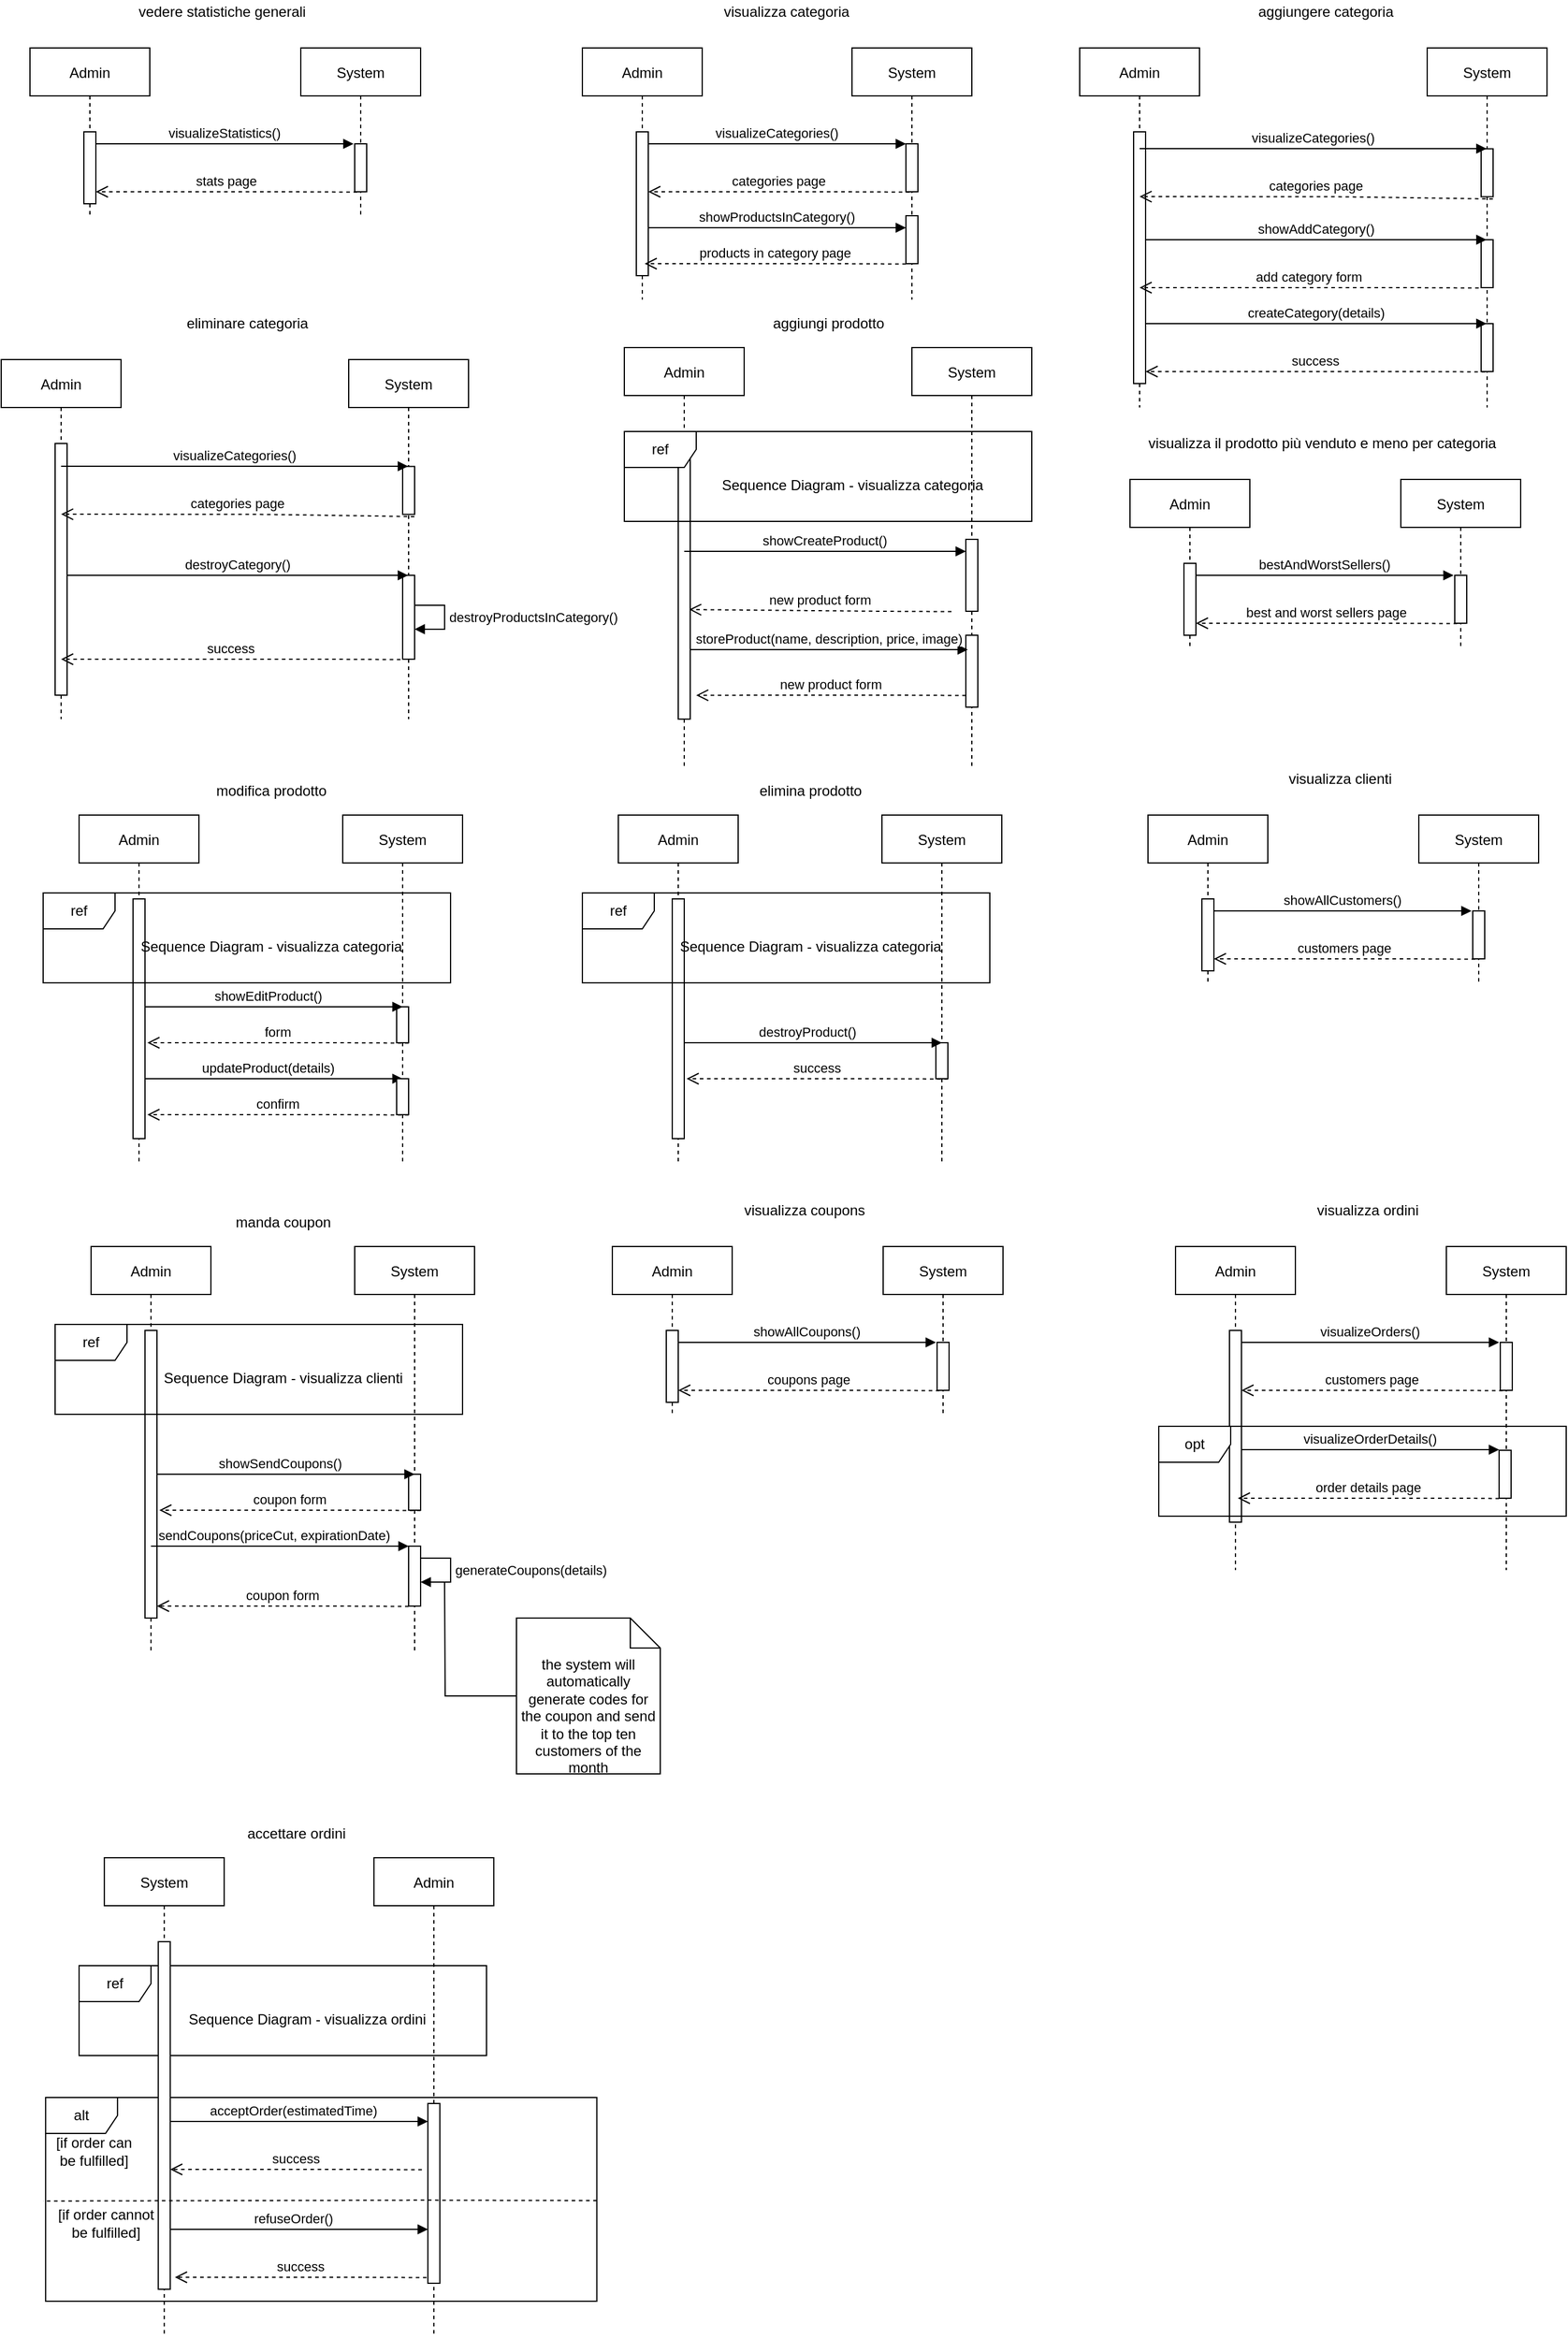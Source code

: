 <mxfile version="15.6.8" type="device"><diagram id="kgpKYQtTHZ0yAKxKKP6v" name="Page-1"><mxGraphModel dx="3566" dy="1934" grid="1" gridSize="10" guides="1" tooltips="1" connect="1" arrows="1" fold="1" page="1" pageScale="1" pageWidth="850" pageHeight="1100" math="0" shadow="0"><root><mxCell id="0"/><mxCell id="1" parent="0"/><mxCell id="o2t0H7OhNvllddnuZKgc-46" value="alt" style="shape=umlFrame;whiteSpace=wrap;html=1;" parent="1" vertex="1"><mxGeometry x="117.08" y="1820" width="460" height="170" as="geometry"/></mxCell><mxCell id="o2t0H7OhNvllddnuZKgc-4" value="Admin" style="shape=umlLifeline;perimeter=lifelinePerimeter;container=1;collapsible=0;recursiveResize=0;rounded=0;shadow=0;strokeWidth=1;" parent="1" vertex="1"><mxGeometry x="104" y="110" width="100" height="140" as="geometry"/></mxCell><mxCell id="o2t0H7OhNvllddnuZKgc-5" value="" style="points=[];perimeter=orthogonalPerimeter;rounded=0;shadow=0;strokeWidth=1;" parent="o2t0H7OhNvllddnuZKgc-4" vertex="1"><mxGeometry x="45" y="70" width="10" height="60" as="geometry"/></mxCell><mxCell id="o2t0H7OhNvllddnuZKgc-6" value="System" style="shape=umlLifeline;perimeter=lifelinePerimeter;container=1;collapsible=0;recursiveResize=0;rounded=0;shadow=0;strokeWidth=1;" parent="1" vertex="1"><mxGeometry x="330" y="110" width="100" height="140" as="geometry"/></mxCell><mxCell id="o2t0H7OhNvllddnuZKgc-7" value="" style="points=[];perimeter=orthogonalPerimeter;rounded=0;shadow=0;strokeWidth=1;" parent="o2t0H7OhNvllddnuZKgc-6" vertex="1"><mxGeometry x="45" y="80" width="10" height="40" as="geometry"/></mxCell><mxCell id="o2t0H7OhNvllddnuZKgc-9" value="visualizeStatistics()" style="verticalAlign=bottom;endArrow=block;shadow=0;strokeWidth=1;" parent="1" edge="1"><mxGeometry relative="1" as="geometry"><mxPoint x="159" y="190" as="sourcePoint"/><mxPoint x="374" y="190" as="targetPoint"/></mxGeometry></mxCell><mxCell id="o2t0H7OhNvllddnuZKgc-10" value="stats page" style="verticalAlign=bottom;endArrow=open;dashed=1;endSize=8;exitX=0.301;exitY=0.988;shadow=0;strokeWidth=1;exitDx=0;exitDy=0;exitPerimeter=0;" parent="1" edge="1"><mxGeometry relative="1" as="geometry"><mxPoint x="159" y="230" as="targetPoint"/><mxPoint x="377.01" y="230.28" as="sourcePoint"/><Array as="points"><mxPoint x="319" y="230"/></Array></mxGeometry></mxCell><mxCell id="o2t0H7OhNvllddnuZKgc-14" value="vedere statistiche generali" style="text;html=1;align=center;verticalAlign=middle;resizable=0;points=[];autosize=1;strokeColor=none;" parent="1" vertex="1"><mxGeometry x="189" y="70" width="150" height="20" as="geometry"/></mxCell><mxCell id="o2t0H7OhNvllddnuZKgc-15" value="Admin" style="shape=umlLifeline;perimeter=lifelinePerimeter;container=1;collapsible=0;recursiveResize=0;rounded=0;shadow=0;strokeWidth=1;" parent="1" vertex="1"><mxGeometry x="600" y="360" width="100" height="350" as="geometry"/></mxCell><mxCell id="o2t0H7OhNvllddnuZKgc-16" value="" style="points=[];perimeter=orthogonalPerimeter;rounded=0;shadow=0;strokeWidth=1;" parent="o2t0H7OhNvllddnuZKgc-15" vertex="1"><mxGeometry x="45" y="70" width="10" height="240" as="geometry"/></mxCell><mxCell id="o2t0H7OhNvllddnuZKgc-17" value="System" style="shape=umlLifeline;perimeter=lifelinePerimeter;container=1;collapsible=0;recursiveResize=0;rounded=0;shadow=0;strokeWidth=1;" parent="1" vertex="1"><mxGeometry x="840" y="360" width="100" height="350" as="geometry"/></mxCell><mxCell id="o2t0H7OhNvllddnuZKgc-19" value="" style="points=[];perimeter=orthogonalPerimeter;rounded=0;shadow=0;strokeWidth=1;" parent="o2t0H7OhNvllddnuZKgc-17" vertex="1"><mxGeometry x="45" y="160" width="10" height="60" as="geometry"/></mxCell><mxCell id="Sq20VGBSxBbR_wknYsBk-35" value="ref" style="shape=umlFrame;whiteSpace=wrap;html=1;" vertex="1" parent="o2t0H7OhNvllddnuZKgc-17"><mxGeometry x="-240" y="70" width="340" height="75" as="geometry"/></mxCell><mxCell id="Sq20VGBSxBbR_wknYsBk-36" value="Sequence Diagram - visualizza categoria" style="text;html=1;align=center;verticalAlign=middle;resizable=0;points=[];autosize=1;strokeColor=none;" vertex="1" parent="o2t0H7OhNvllddnuZKgc-17"><mxGeometry x="-165" y="105" width="230" height="20" as="geometry"/></mxCell><mxCell id="o2t0H7OhNvllddnuZKgc-22" value="showCreateProduct()" style="verticalAlign=bottom;endArrow=block;shadow=0;strokeWidth=1;" parent="o2t0H7OhNvllddnuZKgc-17" edge="1" source="o2t0H7OhNvllddnuZKgc-15"><mxGeometry relative="1" as="geometry"><mxPoint x="-165" y="170" as="sourcePoint"/><mxPoint x="45" y="170" as="targetPoint"/></mxGeometry></mxCell><mxCell id="Sq20VGBSxBbR_wknYsBk-37" value="" style="points=[];perimeter=orthogonalPerimeter;rounded=0;shadow=0;strokeWidth=1;" vertex="1" parent="o2t0H7OhNvllddnuZKgc-17"><mxGeometry x="45" y="240" width="10" height="60" as="geometry"/></mxCell><mxCell id="Sq20VGBSxBbR_wknYsBk-39" value="new product form" style="verticalAlign=bottom;endArrow=open;dashed=1;endSize=8;exitX=0.301;exitY=0.988;shadow=0;strokeWidth=1;exitDx=0;exitDy=0;exitPerimeter=0;entryX=1.5;entryY=0.917;entryDx=0;entryDy=0;entryPerimeter=0;" edge="1" parent="o2t0H7OhNvllddnuZKgc-17" target="o2t0H7OhNvllddnuZKgc-16"><mxGeometry relative="1" as="geometry"><mxPoint x="-163.01" y="290" as="targetPoint"/><mxPoint x="45" y="290.28" as="sourcePoint"/><Array as="points"><mxPoint x="-13.01" y="290"/></Array></mxGeometry></mxCell><mxCell id="o2t0H7OhNvllddnuZKgc-24" value="new product form" style="verticalAlign=bottom;endArrow=open;dashed=1;endSize=8;exitX=0.301;exitY=0.988;shadow=0;strokeWidth=1;exitDx=0;exitDy=0;exitPerimeter=0;entryX=0.91;entryY=0.619;entryDx=0;entryDy=0;entryPerimeter=0;" parent="1" edge="1" target="o2t0H7OhNvllddnuZKgc-16"><mxGeometry relative="1" as="geometry"><mxPoint x="665" y="580" as="targetPoint"/><mxPoint x="873.01" y="580.28" as="sourcePoint"/><Array as="points"><mxPoint x="815" y="580"/></Array></mxGeometry></mxCell><mxCell id="o2t0H7OhNvllddnuZKgc-25" value="aggiungi prodotto" style="text;html=1;align=center;verticalAlign=middle;resizable=0;points=[];autosize=1;strokeColor=none;" parent="1" vertex="1"><mxGeometry x="715" y="330" width="110" height="20" as="geometry"/></mxCell><mxCell id="o2t0H7OhNvllddnuZKgc-26" value="Admin" style="shape=umlLifeline;perimeter=lifelinePerimeter;container=1;collapsible=0;recursiveResize=0;rounded=0;shadow=0;strokeWidth=1;" parent="1" vertex="1"><mxGeometry x="391.08" y="1620" width="100" height="400" as="geometry"/></mxCell><mxCell id="o2t0H7OhNvllddnuZKgc-27" value="" style="points=[];perimeter=orthogonalPerimeter;rounded=0;shadow=0;strokeWidth=1;" parent="o2t0H7OhNvllddnuZKgc-26" vertex="1"><mxGeometry x="45" y="205" width="10" height="150" as="geometry"/></mxCell><mxCell id="Sq20VGBSxBbR_wknYsBk-111" value="ref" style="shape=umlFrame;whiteSpace=wrap;html=1;" vertex="1" parent="o2t0H7OhNvllddnuZKgc-26"><mxGeometry x="-246.08" y="90" width="340" height="75" as="geometry"/></mxCell><mxCell id="Sq20VGBSxBbR_wknYsBk-112" value="Sequence Diagram - visualizza ordini" style="text;html=1;align=center;verticalAlign=middle;resizable=0;points=[];autosize=1;strokeColor=none;" vertex="1" parent="o2t0H7OhNvllddnuZKgc-26"><mxGeometry x="-161.08" y="125" width="210" height="20" as="geometry"/></mxCell><mxCell id="Sq20VGBSxBbR_wknYsBk-115" value="refuseOrder()" style="verticalAlign=bottom;endArrow=block;shadow=0;strokeWidth=1;" edge="1" parent="o2t0H7OhNvllddnuZKgc-26"><mxGeometry x="-0.043" relative="1" as="geometry"><mxPoint x="-170.0" y="310" as="sourcePoint"/><mxPoint x="45.0" y="310" as="targetPoint"/><mxPoint as="offset"/></mxGeometry></mxCell><mxCell id="Sq20VGBSxBbR_wknYsBk-114" value="acceptOrder(estimatedTime)" style="verticalAlign=bottom;endArrow=block;shadow=0;strokeWidth=1;" edge="1" parent="o2t0H7OhNvllddnuZKgc-26"><mxGeometry x="-0.043" relative="1" as="geometry"><mxPoint x="-170.0" y="220" as="sourcePoint"/><mxPoint x="45" y="220" as="targetPoint"/><mxPoint as="offset"/></mxGeometry></mxCell><mxCell id="o2t0H7OhNvllddnuZKgc-28" value="System" style="shape=umlLifeline;perimeter=lifelinePerimeter;container=1;collapsible=0;recursiveResize=0;rounded=0;shadow=0;strokeWidth=1;" parent="1" vertex="1"><mxGeometry x="166.08" y="1620" width="100" height="400" as="geometry"/></mxCell><mxCell id="o2t0H7OhNvllddnuZKgc-29" value="" style="points=[];perimeter=orthogonalPerimeter;rounded=0;shadow=0;strokeWidth=1;" parent="o2t0H7OhNvllddnuZKgc-28" vertex="1"><mxGeometry x="45" y="70" width="10" height="290" as="geometry"/></mxCell><mxCell id="o2t0H7OhNvllddnuZKgc-47" value="" style="verticalAlign=bottom;endArrow=none;dashed=1;endSize=8;shadow=0;strokeWidth=1;endFill=0;entryX=-0.005;entryY=0.502;entryDx=0;entryDy=0;entryPerimeter=0;" parent="1" edge="1"><mxGeometry relative="1" as="geometry"><mxPoint x="115.005" y="1906.388" as="targetPoint"/><mxPoint x="577.08" y="1906" as="sourcePoint"/><Array as="points"><mxPoint x="515.29" y="1905.87"/><mxPoint x="431.58" y="1905.66"/></Array></mxGeometry></mxCell><mxCell id="o2t0H7OhNvllddnuZKgc-51" value="[if order can &lt;br&gt;be fulfilled]" style="text;html=1;align=center;verticalAlign=middle;resizable=0;points=[];autosize=1;strokeColor=none;" parent="1" vertex="1"><mxGeometry x="117.08" y="1850" width="80" height="30" as="geometry"/></mxCell><mxCell id="hp5bdBLdul__STMX-VrE-1" value="accettare ordini" style="text;html=1;align=center;verticalAlign=middle;resizable=0;points=[];autosize=1;strokeColor=none;" parent="1" vertex="1"><mxGeometry x="276.08" y="1590" width="100" height="20" as="geometry"/></mxCell><mxCell id="hp5bdBLdul__STMX-VrE-14" value="[if order cannot&lt;br&gt;be fulfilled]" style="text;html=1;align=center;verticalAlign=middle;resizable=0;points=[];autosize=1;strokeColor=none;" parent="1" vertex="1"><mxGeometry x="117.08" y="1910" width="100" height="30" as="geometry"/></mxCell><mxCell id="hp5bdBLdul__STMX-VrE-15" value="Admin" style="shape=umlLifeline;perimeter=lifelinePerimeter;container=1;collapsible=0;recursiveResize=0;rounded=0;shadow=0;strokeWidth=1;" parent="1" vertex="1"><mxGeometry x="145" y="750" width="100" height="290" as="geometry"/></mxCell><mxCell id="hp5bdBLdul__STMX-VrE-16" value="" style="points=[];perimeter=orthogonalPerimeter;rounded=0;shadow=0;strokeWidth=1;" parent="hp5bdBLdul__STMX-VrE-15" vertex="1"><mxGeometry x="45" y="70" width="10" height="200" as="geometry"/></mxCell><mxCell id="hp5bdBLdul__STMX-VrE-17" value="System" style="shape=umlLifeline;perimeter=lifelinePerimeter;container=1;collapsible=0;recursiveResize=0;rounded=0;shadow=0;strokeWidth=1;" parent="1" vertex="1"><mxGeometry x="365" y="750" width="100" height="290" as="geometry"/></mxCell><mxCell id="hp5bdBLdul__STMX-VrE-18" value="" style="points=[];perimeter=orthogonalPerimeter;rounded=0;shadow=0;strokeWidth=1;" parent="hp5bdBLdul__STMX-VrE-17" vertex="1"><mxGeometry x="45" y="160" width="10" height="30" as="geometry"/></mxCell><mxCell id="hp5bdBLdul__STMX-VrE-19" value="ref" style="shape=umlFrame;whiteSpace=wrap;html=1;" parent="1" vertex="1"><mxGeometry x="115" y="815" width="340" height="75" as="geometry"/></mxCell><mxCell id="hp5bdBLdul__STMX-VrE-20" value="Sequence Diagram - visualizza categoria" style="text;html=1;align=center;verticalAlign=middle;resizable=0;points=[];autosize=1;strokeColor=none;" parent="1" vertex="1"><mxGeometry x="190" y="850" width="230" height="20" as="geometry"/></mxCell><mxCell id="hp5bdBLdul__STMX-VrE-21" value="showEditProduct()" style="verticalAlign=bottom;endArrow=block;shadow=0;strokeWidth=1;" parent="1" edge="1"><mxGeometry x="-0.043" relative="1" as="geometry"><mxPoint x="200" y="910" as="sourcePoint"/><mxPoint x="415" y="910" as="targetPoint"/><mxPoint as="offset"/></mxGeometry></mxCell><mxCell id="hp5bdBLdul__STMX-VrE-22" value="form" style="verticalAlign=bottom;endArrow=open;dashed=1;endSize=8;exitX=0.301;exitY=0.988;shadow=0;strokeWidth=1;exitDx=0;exitDy=0;exitPerimeter=0;" parent="1" edge="1"><mxGeometry relative="1" as="geometry"><mxPoint x="201.99" y="940" as="targetPoint"/><mxPoint x="420.0" y="940.28" as="sourcePoint"/><Array as="points"><mxPoint x="361.99" y="940"/></Array></mxGeometry></mxCell><mxCell id="hp5bdBLdul__STMX-VrE-23" value="updateProduct(details)" style="verticalAlign=bottom;endArrow=block;shadow=0;strokeWidth=1;" parent="1" edge="1"><mxGeometry x="-0.043" relative="1" as="geometry"><mxPoint x="200" y="970" as="sourcePoint"/><mxPoint x="415" y="970" as="targetPoint"/><mxPoint as="offset"/></mxGeometry></mxCell><mxCell id="hp5bdBLdul__STMX-VrE-24" value="" style="points=[];perimeter=orthogonalPerimeter;rounded=0;shadow=0;strokeWidth=1;" parent="1" vertex="1"><mxGeometry x="410" y="970" width="10" height="30" as="geometry"/></mxCell><mxCell id="hp5bdBLdul__STMX-VrE-25" value="confirm" style="verticalAlign=bottom;endArrow=open;dashed=1;endSize=8;exitX=0.301;exitY=0.988;shadow=0;strokeWidth=1;exitDx=0;exitDy=0;exitPerimeter=0;" parent="1" edge="1"><mxGeometry relative="1" as="geometry"><mxPoint x="201.99" y="1000" as="targetPoint"/><mxPoint x="420.0" y="1000.28" as="sourcePoint"/><Array as="points"><mxPoint x="361.99" y="1000"/></Array></mxGeometry></mxCell><mxCell id="hp5bdBLdul__STMX-VrE-28" value="modifica prodotto" style="text;html=1;align=center;verticalAlign=middle;resizable=0;points=[];autosize=1;strokeColor=none;" parent="1" vertex="1"><mxGeometry x="250" y="720" width="110" height="20" as="geometry"/></mxCell><mxCell id="Sq20VGBSxBbR_wknYsBk-1" value="Admin" style="shape=umlLifeline;perimeter=lifelinePerimeter;container=1;collapsible=0;recursiveResize=0;rounded=0;shadow=0;strokeWidth=1;" vertex="1" parent="1"><mxGeometry x="565" y="110" width="100" height="210" as="geometry"/></mxCell><mxCell id="Sq20VGBSxBbR_wknYsBk-2" value="" style="points=[];perimeter=orthogonalPerimeter;rounded=0;shadow=0;strokeWidth=1;" vertex="1" parent="Sq20VGBSxBbR_wknYsBk-1"><mxGeometry x="45" y="70" width="10" height="120" as="geometry"/></mxCell><mxCell id="Sq20VGBSxBbR_wknYsBk-3" value="System" style="shape=umlLifeline;perimeter=lifelinePerimeter;container=1;collapsible=0;recursiveResize=0;rounded=0;shadow=0;strokeWidth=1;" vertex="1" parent="1"><mxGeometry x="790" y="110" width="100" height="210" as="geometry"/></mxCell><mxCell id="Sq20VGBSxBbR_wknYsBk-4" value="" style="points=[];perimeter=orthogonalPerimeter;rounded=0;shadow=0;strokeWidth=1;" vertex="1" parent="Sq20VGBSxBbR_wknYsBk-3"><mxGeometry x="45" y="80" width="10" height="40" as="geometry"/></mxCell><mxCell id="Sq20VGBSxBbR_wknYsBk-40" value="" style="points=[];perimeter=orthogonalPerimeter;rounded=0;shadow=0;strokeWidth=1;" vertex="1" parent="Sq20VGBSxBbR_wknYsBk-3"><mxGeometry x="45" y="140" width="10" height="40" as="geometry"/></mxCell><mxCell id="Sq20VGBSxBbR_wknYsBk-42" value="products in category page" style="verticalAlign=bottom;endArrow=open;dashed=1;endSize=8;exitX=0.301;exitY=0.988;shadow=0;strokeWidth=1;exitDx=0;exitDy=0;exitPerimeter=0;" edge="1" parent="Sq20VGBSxBbR_wknYsBk-3"><mxGeometry relative="1" as="geometry"><mxPoint x="-173.01" y="180" as="targetPoint"/><mxPoint x="45" y="180.28" as="sourcePoint"/><Array as="points"><mxPoint x="-13.01" y="180"/></Array></mxGeometry></mxCell><mxCell id="Sq20VGBSxBbR_wknYsBk-5" value="visualizeCategories()" style="verticalAlign=bottom;endArrow=block;shadow=0;strokeWidth=1;" edge="1" parent="1"><mxGeometry relative="1" as="geometry"><mxPoint x="620" y="190" as="sourcePoint"/><mxPoint x="835" y="190" as="targetPoint"/></mxGeometry></mxCell><mxCell id="Sq20VGBSxBbR_wknYsBk-6" value="categories page" style="verticalAlign=bottom;endArrow=open;dashed=1;endSize=8;exitX=0.301;exitY=0.988;shadow=0;strokeWidth=1;exitDx=0;exitDy=0;exitPerimeter=0;" edge="1" parent="1"><mxGeometry relative="1" as="geometry"><mxPoint x="620" y="230" as="targetPoint"/><mxPoint x="838.01" y="230.28" as="sourcePoint"/><Array as="points"><mxPoint x="780" y="230"/></Array></mxGeometry></mxCell><mxCell id="Sq20VGBSxBbR_wknYsBk-7" value="visualizza categoria" style="text;html=1;align=center;verticalAlign=middle;resizable=0;points=[];autosize=1;strokeColor=none;" vertex="1" parent="1"><mxGeometry x="675" y="70" width="120" height="20" as="geometry"/></mxCell><mxCell id="Sq20VGBSxBbR_wknYsBk-8" value="Admin" style="shape=umlLifeline;perimeter=lifelinePerimeter;container=1;collapsible=0;recursiveResize=0;rounded=0;shadow=0;strokeWidth=1;" vertex="1" parent="1"><mxGeometry x="980" y="110" width="100" height="300" as="geometry"/></mxCell><mxCell id="Sq20VGBSxBbR_wknYsBk-9" value="" style="points=[];perimeter=orthogonalPerimeter;rounded=0;shadow=0;strokeWidth=1;" vertex="1" parent="Sq20VGBSxBbR_wknYsBk-8"><mxGeometry x="45" y="70" width="10" height="210" as="geometry"/></mxCell><mxCell id="Sq20VGBSxBbR_wknYsBk-10" value="System" style="shape=umlLifeline;perimeter=lifelinePerimeter;container=1;collapsible=0;recursiveResize=0;rounded=0;shadow=0;strokeWidth=1;" vertex="1" parent="1"><mxGeometry x="1270" y="110" width="100" height="300" as="geometry"/></mxCell><mxCell id="Sq20VGBSxBbR_wknYsBk-11" value="" style="points=[];perimeter=orthogonalPerimeter;rounded=0;shadow=0;strokeWidth=1;" vertex="1" parent="Sq20VGBSxBbR_wknYsBk-10"><mxGeometry x="45" y="160" width="10" height="40" as="geometry"/></mxCell><mxCell id="Sq20VGBSxBbR_wknYsBk-19" value="" style="points=[];perimeter=orthogonalPerimeter;rounded=0;shadow=0;strokeWidth=1;" vertex="1" parent="Sq20VGBSxBbR_wknYsBk-10"><mxGeometry x="45" y="230" width="10" height="40" as="geometry"/></mxCell><mxCell id="Sq20VGBSxBbR_wknYsBk-43" value="" style="points=[];perimeter=orthogonalPerimeter;rounded=0;shadow=0;strokeWidth=1;" vertex="1" parent="Sq20VGBSxBbR_wknYsBk-10"><mxGeometry x="45" y="84.17" width="10" height="40" as="geometry"/></mxCell><mxCell id="Sq20VGBSxBbR_wknYsBk-12" value="aggiungere categoria" style="text;html=1;align=center;verticalAlign=middle;resizable=0;points=[];autosize=1;strokeColor=none;" vertex="1" parent="1"><mxGeometry x="1120" y="70" width="130" height="20" as="geometry"/></mxCell><mxCell id="Sq20VGBSxBbR_wknYsBk-17" value="showAddCategory()" style="verticalAlign=bottom;endArrow=block;shadow=0;strokeWidth=1;" edge="1" parent="1" target="Sq20VGBSxBbR_wknYsBk-10"><mxGeometry relative="1" as="geometry"><mxPoint x="1035" y="270" as="sourcePoint"/><mxPoint x="1250" y="270" as="targetPoint"/></mxGeometry></mxCell><mxCell id="Sq20VGBSxBbR_wknYsBk-18" value="add category form" style="verticalAlign=bottom;endArrow=open;dashed=1;endSize=8;exitX=0.301;exitY=0.988;shadow=0;strokeWidth=1;exitDx=0;exitDy=0;exitPerimeter=0;" edge="1" parent="1" target="Sq20VGBSxBbR_wknYsBk-8"><mxGeometry relative="1" as="geometry"><mxPoint x="1095" y="310" as="targetPoint"/><mxPoint x="1313.01" y="310.28" as="sourcePoint"/><Array as="points"><mxPoint x="1255" y="310"/></Array></mxGeometry></mxCell><mxCell id="Sq20VGBSxBbR_wknYsBk-20" value="createCategory(details)" style="verticalAlign=bottom;endArrow=block;shadow=0;strokeWidth=1;" edge="1" parent="1"><mxGeometry relative="1" as="geometry"><mxPoint x="1035" y="340" as="sourcePoint"/><mxPoint x="1319.5" y="340" as="targetPoint"/></mxGeometry></mxCell><mxCell id="Sq20VGBSxBbR_wknYsBk-21" value="success" style="verticalAlign=bottom;endArrow=open;dashed=1;endSize=8;exitX=0.301;exitY=0.988;shadow=0;strokeWidth=1;exitDx=0;exitDy=0;exitPerimeter=0;" edge="1" parent="1"><mxGeometry relative="1" as="geometry"><mxPoint x="1034.997" y="380" as="targetPoint"/><mxPoint x="1318.34" y="380.28" as="sourcePoint"/><Array as="points"><mxPoint x="1260.33" y="380"/></Array></mxGeometry></mxCell><mxCell id="Sq20VGBSxBbR_wknYsBk-22" value="Admin" style="shape=umlLifeline;perimeter=lifelinePerimeter;container=1;collapsible=0;recursiveResize=0;rounded=0;shadow=0;strokeWidth=1;" vertex="1" parent="1"><mxGeometry x="80" y="370" width="100" height="300" as="geometry"/></mxCell><mxCell id="Sq20VGBSxBbR_wknYsBk-23" value="" style="points=[];perimeter=orthogonalPerimeter;rounded=0;shadow=0;strokeWidth=1;" vertex="1" parent="Sq20VGBSxBbR_wknYsBk-22"><mxGeometry x="45" y="70" width="10" height="210" as="geometry"/></mxCell><mxCell id="Sq20VGBSxBbR_wknYsBk-24" value="System" style="shape=umlLifeline;perimeter=lifelinePerimeter;container=1;collapsible=0;recursiveResize=0;rounded=0;shadow=0;strokeWidth=1;" vertex="1" parent="1"><mxGeometry x="370" y="370" width="100" height="300" as="geometry"/></mxCell><mxCell id="Sq20VGBSxBbR_wknYsBk-25" value="" style="points=[];perimeter=orthogonalPerimeter;rounded=0;shadow=0;strokeWidth=1;" vertex="1" parent="Sq20VGBSxBbR_wknYsBk-24"><mxGeometry x="45" y="180" width="10" height="70" as="geometry"/></mxCell><mxCell id="Sq20VGBSxBbR_wknYsBk-34" value="destroyProductsInCategory()" style="edgeStyle=orthogonalEdgeStyle;html=1;align=left;spacingLeft=2;endArrow=block;rounded=0;entryX=1;entryY=0;fillColor=#f8cecc;" edge="1" parent="Sq20VGBSxBbR_wknYsBk-24"><mxGeometry relative="1" as="geometry"><mxPoint x="55.03" y="204.98" as="sourcePoint"/><Array as="points"><mxPoint x="80.03" y="204.98"/><mxPoint x="80.03" y="224.98"/></Array><mxPoint x="55" y="224.98" as="targetPoint"/></mxGeometry></mxCell><mxCell id="Sq20VGBSxBbR_wknYsBk-46" value="" style="points=[];perimeter=orthogonalPerimeter;rounded=0;shadow=0;strokeWidth=1;" vertex="1" parent="Sq20VGBSxBbR_wknYsBk-24"><mxGeometry x="45" y="89.17" width="10" height="40" as="geometry"/></mxCell><mxCell id="Sq20VGBSxBbR_wknYsBk-47" value="visualizeCategories()" style="verticalAlign=bottom;endArrow=block;shadow=0;strokeWidth=1;" edge="1" parent="Sq20VGBSxBbR_wknYsBk-24"><mxGeometry relative="1" as="geometry"><mxPoint x="-240" y="89.0" as="sourcePoint"/><mxPoint x="49.5" y="89.0" as="targetPoint"/></mxGeometry></mxCell><mxCell id="Sq20VGBSxBbR_wknYsBk-48" value="categories page" style="verticalAlign=bottom;endArrow=open;dashed=1;endSize=8;exitX=0.548;exitY=0.42;shadow=0;strokeWidth=1;exitDx=0;exitDy=0;exitPerimeter=0;" edge="1" parent="Sq20VGBSxBbR_wknYsBk-24"><mxGeometry relative="1" as="geometry"><mxPoint x="-240" y="129.0" as="targetPoint"/><mxPoint x="54.8" y="131.0" as="sourcePoint"/><Array as="points"><mxPoint x="-70" y="129.17"/></Array></mxGeometry></mxCell><mxCell id="Sq20VGBSxBbR_wknYsBk-29" value="eliminare categoria" style="text;html=1;align=center;verticalAlign=middle;resizable=0;points=[];autosize=1;strokeColor=none;" vertex="1" parent="1"><mxGeometry x="225" y="330" width="120" height="20" as="geometry"/></mxCell><mxCell id="Sq20VGBSxBbR_wknYsBk-30" value="destroyCategory()" style="verticalAlign=bottom;endArrow=block;shadow=0;strokeWidth=1;" edge="1" parent="1"><mxGeometry relative="1" as="geometry"><mxPoint x="135" y="550" as="sourcePoint"/><mxPoint x="419.5" y="550.0" as="targetPoint"/></mxGeometry></mxCell><mxCell id="Sq20VGBSxBbR_wknYsBk-31" value="success" style="verticalAlign=bottom;endArrow=open;dashed=1;endSize=8;exitX=0.301;exitY=0.988;shadow=0;strokeWidth=1;exitDx=0;exitDy=0;exitPerimeter=0;" edge="1" parent="1"><mxGeometry relative="1" as="geometry"><mxPoint x="130.0" y="620.0" as="targetPoint"/><mxPoint x="413.2" y="620.28" as="sourcePoint"/><Array as="points"><mxPoint x="355.19" y="620"/></Array></mxGeometry></mxCell><mxCell id="Sq20VGBSxBbR_wknYsBk-38" value="storeProduct(name, description, price, image)" style="verticalAlign=bottom;endArrow=block;shadow=0;strokeWidth=1;entryX=0.167;entryY=0.2;entryDx=0;entryDy=0;entryPerimeter=0;" edge="1" parent="1" source="o2t0H7OhNvllddnuZKgc-16" target="Sq20VGBSxBbR_wknYsBk-37"><mxGeometry relative="1" as="geometry"><mxPoint x="665" y="610" as="sourcePoint"/><mxPoint x="875" y="610" as="targetPoint"/></mxGeometry></mxCell><mxCell id="Sq20VGBSxBbR_wknYsBk-41" value="showProductsInCategory()" style="verticalAlign=bottom;endArrow=block;shadow=0;strokeWidth=1;" edge="1" parent="1"><mxGeometry relative="1" as="geometry"><mxPoint x="620" y="260" as="sourcePoint"/><mxPoint x="835" y="260" as="targetPoint"/></mxGeometry></mxCell><mxCell id="Sq20VGBSxBbR_wknYsBk-44" value="visualizeCategories()" style="verticalAlign=bottom;endArrow=block;shadow=0;strokeWidth=1;" edge="1" parent="1" target="Sq20VGBSxBbR_wknYsBk-10"><mxGeometry relative="1" as="geometry"><mxPoint x="1030" y="194" as="sourcePoint"/><mxPoint x="1255" y="194.17" as="targetPoint"/></mxGeometry></mxCell><mxCell id="Sq20VGBSxBbR_wknYsBk-45" value="categories page" style="verticalAlign=bottom;endArrow=open;dashed=1;endSize=8;exitX=0.548;exitY=0.42;shadow=0;strokeWidth=1;exitDx=0;exitDy=0;exitPerimeter=0;" edge="1" parent="1" source="Sq20VGBSxBbR_wknYsBk-10"><mxGeometry relative="1" as="geometry"><mxPoint x="1030" y="234" as="targetPoint"/><mxPoint x="1258.01" y="234.45" as="sourcePoint"/><Array as="points"><mxPoint x="1200" y="234.17"/></Array></mxGeometry></mxCell><mxCell id="Sq20VGBSxBbR_wknYsBk-49" value="Admin" style="shape=umlLifeline;perimeter=lifelinePerimeter;container=1;collapsible=0;recursiveResize=0;rounded=0;shadow=0;strokeWidth=1;" vertex="1" parent="1"><mxGeometry x="595" y="750" width="100" height="290" as="geometry"/></mxCell><mxCell id="Sq20VGBSxBbR_wknYsBk-50" value="" style="points=[];perimeter=orthogonalPerimeter;rounded=0;shadow=0;strokeWidth=1;" vertex="1" parent="Sq20VGBSxBbR_wknYsBk-49"><mxGeometry x="45" y="70" width="10" height="200" as="geometry"/></mxCell><mxCell id="Sq20VGBSxBbR_wknYsBk-51" value="System" style="shape=umlLifeline;perimeter=lifelinePerimeter;container=1;collapsible=0;recursiveResize=0;rounded=0;shadow=0;strokeWidth=1;" vertex="1" parent="1"><mxGeometry x="815" y="750" width="100" height="290" as="geometry"/></mxCell><mxCell id="Sq20VGBSxBbR_wknYsBk-52" value="" style="points=[];perimeter=orthogonalPerimeter;rounded=0;shadow=0;strokeWidth=1;" vertex="1" parent="Sq20VGBSxBbR_wknYsBk-51"><mxGeometry x="45" y="190" width="10" height="30" as="geometry"/></mxCell><mxCell id="Sq20VGBSxBbR_wknYsBk-53" value="ref" style="shape=umlFrame;whiteSpace=wrap;html=1;" vertex="1" parent="1"><mxGeometry x="565" y="815" width="340" height="75" as="geometry"/></mxCell><mxCell id="Sq20VGBSxBbR_wknYsBk-54" value="Sequence Diagram - visualizza categoria" style="text;html=1;align=center;verticalAlign=middle;resizable=0;points=[];autosize=1;strokeColor=none;" vertex="1" parent="1"><mxGeometry x="640" y="850" width="230" height="20" as="geometry"/></mxCell><mxCell id="Sq20VGBSxBbR_wknYsBk-55" value="destroyProduct()" style="verticalAlign=bottom;endArrow=block;shadow=0;strokeWidth=1;" edge="1" parent="1"><mxGeometry x="-0.043" relative="1" as="geometry"><mxPoint x="650" y="940" as="sourcePoint"/><mxPoint x="865" y="940" as="targetPoint"/><mxPoint as="offset"/></mxGeometry></mxCell><mxCell id="Sq20VGBSxBbR_wknYsBk-56" value="success" style="verticalAlign=bottom;endArrow=open;dashed=1;endSize=8;exitX=0.301;exitY=0.988;shadow=0;strokeWidth=1;exitDx=0;exitDy=0;exitPerimeter=0;" edge="1" parent="1"><mxGeometry relative="1" as="geometry"><mxPoint x="651.99" y="970" as="targetPoint"/><mxPoint x="870.0" y="970.28" as="sourcePoint"/><Array as="points"><mxPoint x="811.99" y="970"/></Array></mxGeometry></mxCell><mxCell id="Sq20VGBSxBbR_wknYsBk-60" value="elimina prodotto" style="text;html=1;align=center;verticalAlign=middle;resizable=0;points=[];autosize=1;strokeColor=none;" vertex="1" parent="1"><mxGeometry x="705" y="720" width="100" height="20" as="geometry"/></mxCell><mxCell id="Sq20VGBSxBbR_wknYsBk-62" value="Admin" style="shape=umlLifeline;perimeter=lifelinePerimeter;container=1;collapsible=0;recursiveResize=0;rounded=0;shadow=0;strokeWidth=1;" vertex="1" parent="1"><mxGeometry x="1022" y="470" width="100" height="140" as="geometry"/></mxCell><mxCell id="Sq20VGBSxBbR_wknYsBk-63" value="" style="points=[];perimeter=orthogonalPerimeter;rounded=0;shadow=0;strokeWidth=1;" vertex="1" parent="Sq20VGBSxBbR_wknYsBk-62"><mxGeometry x="45" y="70" width="10" height="60" as="geometry"/></mxCell><mxCell id="Sq20VGBSxBbR_wknYsBk-64" value="System" style="shape=umlLifeline;perimeter=lifelinePerimeter;container=1;collapsible=0;recursiveResize=0;rounded=0;shadow=0;strokeWidth=1;" vertex="1" parent="1"><mxGeometry x="1248" y="470" width="100" height="140" as="geometry"/></mxCell><mxCell id="Sq20VGBSxBbR_wknYsBk-65" value="" style="points=[];perimeter=orthogonalPerimeter;rounded=0;shadow=0;strokeWidth=1;" vertex="1" parent="Sq20VGBSxBbR_wknYsBk-64"><mxGeometry x="45" y="80" width="10" height="40" as="geometry"/></mxCell><mxCell id="Sq20VGBSxBbR_wknYsBk-66" value="bestAndWorstSellers()" style="verticalAlign=bottom;endArrow=block;shadow=0;strokeWidth=1;" edge="1" parent="1"><mxGeometry relative="1" as="geometry"><mxPoint x="1077" y="550" as="sourcePoint"/><mxPoint x="1292" y="550" as="targetPoint"/></mxGeometry></mxCell><mxCell id="Sq20VGBSxBbR_wknYsBk-67" value="best and worst sellers page" style="verticalAlign=bottom;endArrow=open;dashed=1;endSize=8;exitX=0.301;exitY=0.988;shadow=0;strokeWidth=1;exitDx=0;exitDy=0;exitPerimeter=0;" edge="1" parent="1"><mxGeometry relative="1" as="geometry"><mxPoint x="1077" y="590" as="targetPoint"/><mxPoint x="1295.01" y="590.28" as="sourcePoint"/><Array as="points"><mxPoint x="1237" y="590"/></Array></mxGeometry></mxCell><mxCell id="Sq20VGBSxBbR_wknYsBk-68" value="visualizza il prodotto più venduto e meno per categoria" style="text;html=1;align=center;verticalAlign=middle;resizable=0;points=[];autosize=1;strokeColor=none;" vertex="1" parent="1"><mxGeometry x="1027" y="430" width="310" height="20" as="geometry"/></mxCell><mxCell id="Sq20VGBSxBbR_wknYsBk-69" value="Admin" style="shape=umlLifeline;perimeter=lifelinePerimeter;container=1;collapsible=0;recursiveResize=0;rounded=0;shadow=0;strokeWidth=1;" vertex="1" parent="1"><mxGeometry x="1037" y="750" width="100" height="140" as="geometry"/></mxCell><mxCell id="Sq20VGBSxBbR_wknYsBk-70" value="" style="points=[];perimeter=orthogonalPerimeter;rounded=0;shadow=0;strokeWidth=1;" vertex="1" parent="Sq20VGBSxBbR_wknYsBk-69"><mxGeometry x="45" y="70" width="10" height="60" as="geometry"/></mxCell><mxCell id="Sq20VGBSxBbR_wknYsBk-71" value="System" style="shape=umlLifeline;perimeter=lifelinePerimeter;container=1;collapsible=0;recursiveResize=0;rounded=0;shadow=0;strokeWidth=1;" vertex="1" parent="1"><mxGeometry x="1263" y="750" width="100" height="140" as="geometry"/></mxCell><mxCell id="Sq20VGBSxBbR_wknYsBk-72" value="" style="points=[];perimeter=orthogonalPerimeter;rounded=0;shadow=0;strokeWidth=1;" vertex="1" parent="Sq20VGBSxBbR_wknYsBk-71"><mxGeometry x="45" y="80" width="10" height="40" as="geometry"/></mxCell><mxCell id="Sq20VGBSxBbR_wknYsBk-73" value="showAllCustomers()" style="verticalAlign=bottom;endArrow=block;shadow=0;strokeWidth=1;" edge="1" parent="1"><mxGeometry relative="1" as="geometry"><mxPoint x="1092" y="830" as="sourcePoint"/><mxPoint x="1307" y="830" as="targetPoint"/></mxGeometry></mxCell><mxCell id="Sq20VGBSxBbR_wknYsBk-74" value="customers page" style="verticalAlign=bottom;endArrow=open;dashed=1;endSize=8;exitX=0.301;exitY=0.988;shadow=0;strokeWidth=1;exitDx=0;exitDy=0;exitPerimeter=0;" edge="1" parent="1"><mxGeometry relative="1" as="geometry"><mxPoint x="1092" y="870" as="targetPoint"/><mxPoint x="1310.01" y="870.28" as="sourcePoint"/><Array as="points"><mxPoint x="1252" y="870"/></Array></mxGeometry></mxCell><mxCell id="Sq20VGBSxBbR_wknYsBk-75" value="visualizza clienti" style="text;html=1;align=center;verticalAlign=middle;resizable=0;points=[];autosize=1;strokeColor=none;" vertex="1" parent="1"><mxGeometry x="1147" y="710" width="100" height="20" as="geometry"/></mxCell><mxCell id="Sq20VGBSxBbR_wknYsBk-76" value="Admin" style="shape=umlLifeline;perimeter=lifelinePerimeter;container=1;collapsible=0;recursiveResize=0;rounded=0;shadow=0;strokeWidth=1;" vertex="1" parent="1"><mxGeometry x="155" y="1110" width="100" height="340" as="geometry"/></mxCell><mxCell id="Sq20VGBSxBbR_wknYsBk-77" value="" style="points=[];perimeter=orthogonalPerimeter;rounded=0;shadow=0;strokeWidth=1;" vertex="1" parent="Sq20VGBSxBbR_wknYsBk-76"><mxGeometry x="45" y="70" width="10" height="240" as="geometry"/></mxCell><mxCell id="Sq20VGBSxBbR_wknYsBk-78" value="System" style="shape=umlLifeline;perimeter=lifelinePerimeter;container=1;collapsible=0;recursiveResize=0;rounded=0;shadow=0;strokeWidth=1;" vertex="1" parent="1"><mxGeometry x="375" y="1110" width="100" height="340" as="geometry"/></mxCell><mxCell id="Sq20VGBSxBbR_wknYsBk-79" value="" style="points=[];perimeter=orthogonalPerimeter;rounded=0;shadow=0;strokeWidth=1;" vertex="1" parent="Sq20VGBSxBbR_wknYsBk-78"><mxGeometry x="45" y="190" width="10" height="30" as="geometry"/></mxCell><mxCell id="Sq20VGBSxBbR_wknYsBk-85" value="" style="points=[];perimeter=orthogonalPerimeter;rounded=0;shadow=0;strokeWidth=1;" vertex="1" parent="Sq20VGBSxBbR_wknYsBk-78"><mxGeometry x="45" y="250" width="10" height="50" as="geometry"/></mxCell><mxCell id="Sq20VGBSxBbR_wknYsBk-86" value="sendCoupons(priceCut, expirationDate)" style="verticalAlign=bottom;endArrow=block;shadow=0;strokeWidth=1;" edge="1" parent="Sq20VGBSxBbR_wknYsBk-78"><mxGeometry x="-0.043" relative="1" as="geometry"><mxPoint x="-170" y="250" as="sourcePoint"/><mxPoint x="45" y="250" as="targetPoint"/><mxPoint as="offset"/></mxGeometry></mxCell><mxCell id="Sq20VGBSxBbR_wknYsBk-87" value="generateCoupons(details)" style="edgeStyle=orthogonalEdgeStyle;html=1;align=left;spacingLeft=2;endArrow=block;rounded=0;entryX=1;entryY=0;fillColor=#f8cecc;" edge="1" parent="Sq20VGBSxBbR_wknYsBk-78"><mxGeometry relative="1" as="geometry"><mxPoint x="55.03" y="260" as="sourcePoint"/><Array as="points"><mxPoint x="80.03" y="260"/><mxPoint x="80.03" y="280"/></Array><mxPoint x="55" y="280" as="targetPoint"/></mxGeometry></mxCell><mxCell id="Sq20VGBSxBbR_wknYsBk-88" value="coupon form" style="verticalAlign=bottom;endArrow=open;dashed=1;endSize=8;exitX=0.301;exitY=0.988;shadow=0;strokeWidth=1;exitDx=0;exitDy=0;exitPerimeter=0;" edge="1" parent="Sq20VGBSxBbR_wknYsBk-78"><mxGeometry relative="1" as="geometry"><mxPoint x="-165" y="300" as="targetPoint"/><mxPoint x="45" y="300.28" as="sourcePoint"/><Array as="points"><mxPoint x="-13.01" y="300"/></Array></mxGeometry></mxCell><mxCell id="Sq20VGBSxBbR_wknYsBk-80" value="ref" style="shape=umlFrame;whiteSpace=wrap;html=1;" vertex="1" parent="1"><mxGeometry x="125" y="1175" width="340" height="75" as="geometry"/></mxCell><mxCell id="Sq20VGBSxBbR_wknYsBk-81" value="Sequence Diagram - visualizza clienti" style="text;html=1;align=center;verticalAlign=middle;resizable=0;points=[];autosize=1;strokeColor=none;" vertex="1" parent="1"><mxGeometry x="210" y="1210" width="210" height="20" as="geometry"/></mxCell><mxCell id="Sq20VGBSxBbR_wknYsBk-82" value="showSendCoupons()" style="verticalAlign=bottom;endArrow=block;shadow=0;strokeWidth=1;" edge="1" parent="1"><mxGeometry x="-0.043" relative="1" as="geometry"><mxPoint x="210" y="1300" as="sourcePoint"/><mxPoint x="425" y="1300" as="targetPoint"/><mxPoint as="offset"/></mxGeometry></mxCell><mxCell id="Sq20VGBSxBbR_wknYsBk-83" value="coupon form" style="verticalAlign=bottom;endArrow=open;dashed=1;endSize=8;exitX=0.301;exitY=0.988;shadow=0;strokeWidth=1;exitDx=0;exitDy=0;exitPerimeter=0;" edge="1" parent="1"><mxGeometry relative="1" as="geometry"><mxPoint x="211.99" y="1330" as="targetPoint"/><mxPoint x="430" y="1330.28" as="sourcePoint"/><Array as="points"><mxPoint x="371.99" y="1330"/></Array></mxGeometry></mxCell><mxCell id="Sq20VGBSxBbR_wknYsBk-84" value="manda coupon" style="text;html=1;align=center;verticalAlign=middle;resizable=0;points=[];autosize=1;strokeColor=none;" vertex="1" parent="1"><mxGeometry x="270" y="1080" width="90" height="20" as="geometry"/></mxCell><mxCell id="Sq20VGBSxBbR_wknYsBk-91" style="edgeStyle=orthogonalEdgeStyle;rounded=0;orthogonalLoop=1;jettySize=auto;html=1;endArrow=none;endFill=0;" edge="1" parent="1" source="Sq20VGBSxBbR_wknYsBk-90"><mxGeometry relative="1" as="geometry"><mxPoint x="450" y="1390" as="targetPoint"/></mxGeometry></mxCell><mxCell id="Sq20VGBSxBbR_wknYsBk-90" value="the system will automatically generate codes for the coupon and send it to the top ten customers of the month" style="shape=note2;boundedLbl=1;whiteSpace=wrap;html=1;size=25;verticalAlign=top;align=center;" vertex="1" parent="1"><mxGeometry x="510" y="1420" width="120" height="130" as="geometry"/></mxCell><mxCell id="Sq20VGBSxBbR_wknYsBk-92" value="Admin" style="shape=umlLifeline;perimeter=lifelinePerimeter;container=1;collapsible=0;recursiveResize=0;rounded=0;shadow=0;strokeWidth=1;" vertex="1" parent="1"><mxGeometry x="590" y="1110" width="100" height="140" as="geometry"/></mxCell><mxCell id="Sq20VGBSxBbR_wknYsBk-93" value="" style="points=[];perimeter=orthogonalPerimeter;rounded=0;shadow=0;strokeWidth=1;" vertex="1" parent="Sq20VGBSxBbR_wknYsBk-92"><mxGeometry x="45" y="70" width="10" height="60" as="geometry"/></mxCell><mxCell id="Sq20VGBSxBbR_wknYsBk-94" value="System" style="shape=umlLifeline;perimeter=lifelinePerimeter;container=1;collapsible=0;recursiveResize=0;rounded=0;shadow=0;strokeWidth=1;" vertex="1" parent="1"><mxGeometry x="816" y="1110" width="100" height="140" as="geometry"/></mxCell><mxCell id="Sq20VGBSxBbR_wknYsBk-95" value="" style="points=[];perimeter=orthogonalPerimeter;rounded=0;shadow=0;strokeWidth=1;" vertex="1" parent="Sq20VGBSxBbR_wknYsBk-94"><mxGeometry x="45" y="80" width="10" height="40" as="geometry"/></mxCell><mxCell id="Sq20VGBSxBbR_wknYsBk-96" value="showAllCoupons()" style="verticalAlign=bottom;endArrow=block;shadow=0;strokeWidth=1;" edge="1" parent="1"><mxGeometry relative="1" as="geometry"><mxPoint x="645" y="1190" as="sourcePoint"/><mxPoint x="860" y="1190" as="targetPoint"/></mxGeometry></mxCell><mxCell id="Sq20VGBSxBbR_wknYsBk-97" value="coupons page" style="verticalAlign=bottom;endArrow=open;dashed=1;endSize=8;exitX=0.301;exitY=0.988;shadow=0;strokeWidth=1;exitDx=0;exitDy=0;exitPerimeter=0;" edge="1" parent="1"><mxGeometry relative="1" as="geometry"><mxPoint x="645" y="1230" as="targetPoint"/><mxPoint x="863.01" y="1230.28" as="sourcePoint"/><Array as="points"><mxPoint x="805" y="1230"/></Array></mxGeometry></mxCell><mxCell id="Sq20VGBSxBbR_wknYsBk-98" value="visualizza coupons" style="text;html=1;align=center;verticalAlign=middle;resizable=0;points=[];autosize=1;strokeColor=none;" vertex="1" parent="1"><mxGeometry x="690" y="1070" width="120" height="20" as="geometry"/></mxCell><mxCell id="Sq20VGBSxBbR_wknYsBk-99" value="Admin" style="shape=umlLifeline;perimeter=lifelinePerimeter;container=1;collapsible=0;recursiveResize=0;rounded=0;shadow=0;strokeWidth=1;" vertex="1" parent="1"><mxGeometry x="1060" y="1110" width="100" height="270" as="geometry"/></mxCell><mxCell id="Sq20VGBSxBbR_wknYsBk-100" value="" style="points=[];perimeter=orthogonalPerimeter;rounded=0;shadow=0;strokeWidth=1;" vertex="1" parent="Sq20VGBSxBbR_wknYsBk-99"><mxGeometry x="45" y="70" width="10" height="160" as="geometry"/></mxCell><mxCell id="Sq20VGBSxBbR_wknYsBk-101" value="System" style="shape=umlLifeline;perimeter=lifelinePerimeter;container=1;collapsible=0;recursiveResize=0;rounded=0;shadow=0;strokeWidth=1;" vertex="1" parent="1"><mxGeometry x="1286" y="1110" width="100" height="270" as="geometry"/></mxCell><mxCell id="Sq20VGBSxBbR_wknYsBk-102" value="" style="points=[];perimeter=orthogonalPerimeter;rounded=0;shadow=0;strokeWidth=1;" vertex="1" parent="Sq20VGBSxBbR_wknYsBk-101"><mxGeometry x="45" y="80" width="10" height="40" as="geometry"/></mxCell><mxCell id="Sq20VGBSxBbR_wknYsBk-109" value="" style="points=[];perimeter=orthogonalPerimeter;rounded=0;shadow=0;strokeWidth=1;" vertex="1" parent="Sq20VGBSxBbR_wknYsBk-101"><mxGeometry x="44" y="170" width="10" height="40" as="geometry"/></mxCell><mxCell id="Sq20VGBSxBbR_wknYsBk-103" value="visualizeOrders()" style="verticalAlign=bottom;endArrow=block;shadow=0;strokeWidth=1;" edge="1" parent="1"><mxGeometry relative="1" as="geometry"><mxPoint x="1115" y="1190" as="sourcePoint"/><mxPoint x="1330" y="1190" as="targetPoint"/></mxGeometry></mxCell><mxCell id="Sq20VGBSxBbR_wknYsBk-104" value="customers page" style="verticalAlign=bottom;endArrow=open;dashed=1;endSize=8;exitX=0.301;exitY=0.988;shadow=0;strokeWidth=1;exitDx=0;exitDy=0;exitPerimeter=0;" edge="1" parent="1"><mxGeometry relative="1" as="geometry"><mxPoint x="1115" y="1230" as="targetPoint"/><mxPoint x="1333.01" y="1230.28" as="sourcePoint"/><Array as="points"><mxPoint x="1275" y="1230"/></Array></mxGeometry></mxCell><mxCell id="Sq20VGBSxBbR_wknYsBk-105" value="visualizza ordini" style="text;html=1;align=center;verticalAlign=middle;resizable=0;points=[];autosize=1;strokeColor=none;" vertex="1" parent="1"><mxGeometry x="1170" y="1070" width="100" height="20" as="geometry"/></mxCell><mxCell id="Sq20VGBSxBbR_wknYsBk-106" value="opt" style="shape=umlFrame;whiteSpace=wrap;html=1;" vertex="1" parent="1"><mxGeometry x="1046" y="1260" width="340" height="75" as="geometry"/></mxCell><mxCell id="Sq20VGBSxBbR_wknYsBk-108" value="visualizeOrderDetails()" style="verticalAlign=bottom;endArrow=block;shadow=0;strokeWidth=1;" edge="1" parent="1"><mxGeometry relative="1" as="geometry"><mxPoint x="1115" y="1279.5" as="sourcePoint"/><mxPoint x="1330" y="1279.5" as="targetPoint"/></mxGeometry></mxCell><mxCell id="Sq20VGBSxBbR_wknYsBk-110" value="order details page" style="verticalAlign=bottom;endArrow=open;dashed=1;endSize=8;exitX=0.301;exitY=0.988;shadow=0;strokeWidth=1;exitDx=0;exitDy=0;exitPerimeter=0;" edge="1" parent="1"><mxGeometry relative="1" as="geometry"><mxPoint x="1111.99" y="1320" as="targetPoint"/><mxPoint x="1330.0" y="1320.28" as="sourcePoint"/><Array as="points"><mxPoint x="1306.99" y="1320"/><mxPoint x="1271.99" y="1320"/></Array></mxGeometry></mxCell><mxCell id="Sq20VGBSxBbR_wknYsBk-116" value="success" style="verticalAlign=bottom;endArrow=open;dashed=1;endSize=8;exitX=0.301;exitY=0.988;shadow=0;strokeWidth=1;exitDx=0;exitDy=0;exitPerimeter=0;" edge="1" parent="1"><mxGeometry relative="1" as="geometry"><mxPoint x="221.08" y="1880" as="targetPoint"/><mxPoint x="431.08" y="1880.28" as="sourcePoint"/><Array as="points"><mxPoint x="373.07" y="1880"/></Array></mxGeometry></mxCell><mxCell id="Sq20VGBSxBbR_wknYsBk-117" value="success" style="verticalAlign=bottom;endArrow=open;dashed=1;endSize=8;exitX=0.301;exitY=0.988;shadow=0;strokeWidth=1;exitDx=0;exitDy=0;exitPerimeter=0;" edge="1" parent="1"><mxGeometry relative="1" as="geometry"><mxPoint x="225.0" y="1970" as="targetPoint"/><mxPoint x="435.0" y="1970.28" as="sourcePoint"/><Array as="points"><mxPoint x="376.99" y="1970"/></Array></mxGeometry></mxCell></root></mxGraphModel></diagram></mxfile>